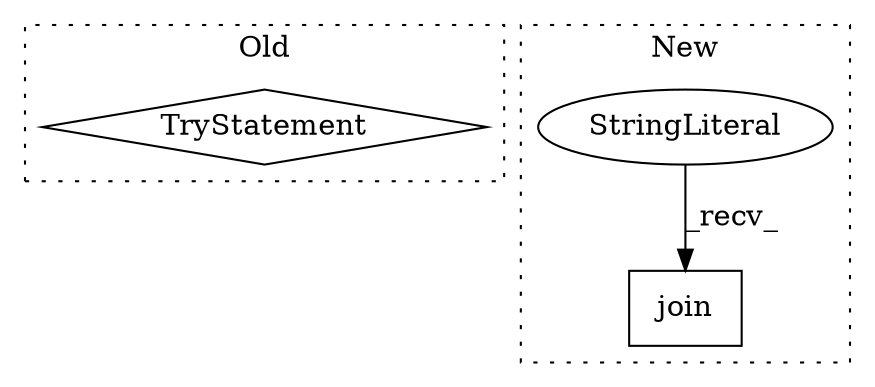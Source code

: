 digraph G {
subgraph cluster0 {
1 [label="TryStatement" a="54" s="10110" l="4" shape="diamond"];
label = "Old";
style="dotted";
}
subgraph cluster1 {
2 [label="join" a="32" s="11393,11407" l="5,1" shape="box"];
3 [label="StringLiteral" a="45" s="11389" l="3" shape="ellipse"];
label = "New";
style="dotted";
}
3 -> 2 [label="_recv_"];
}